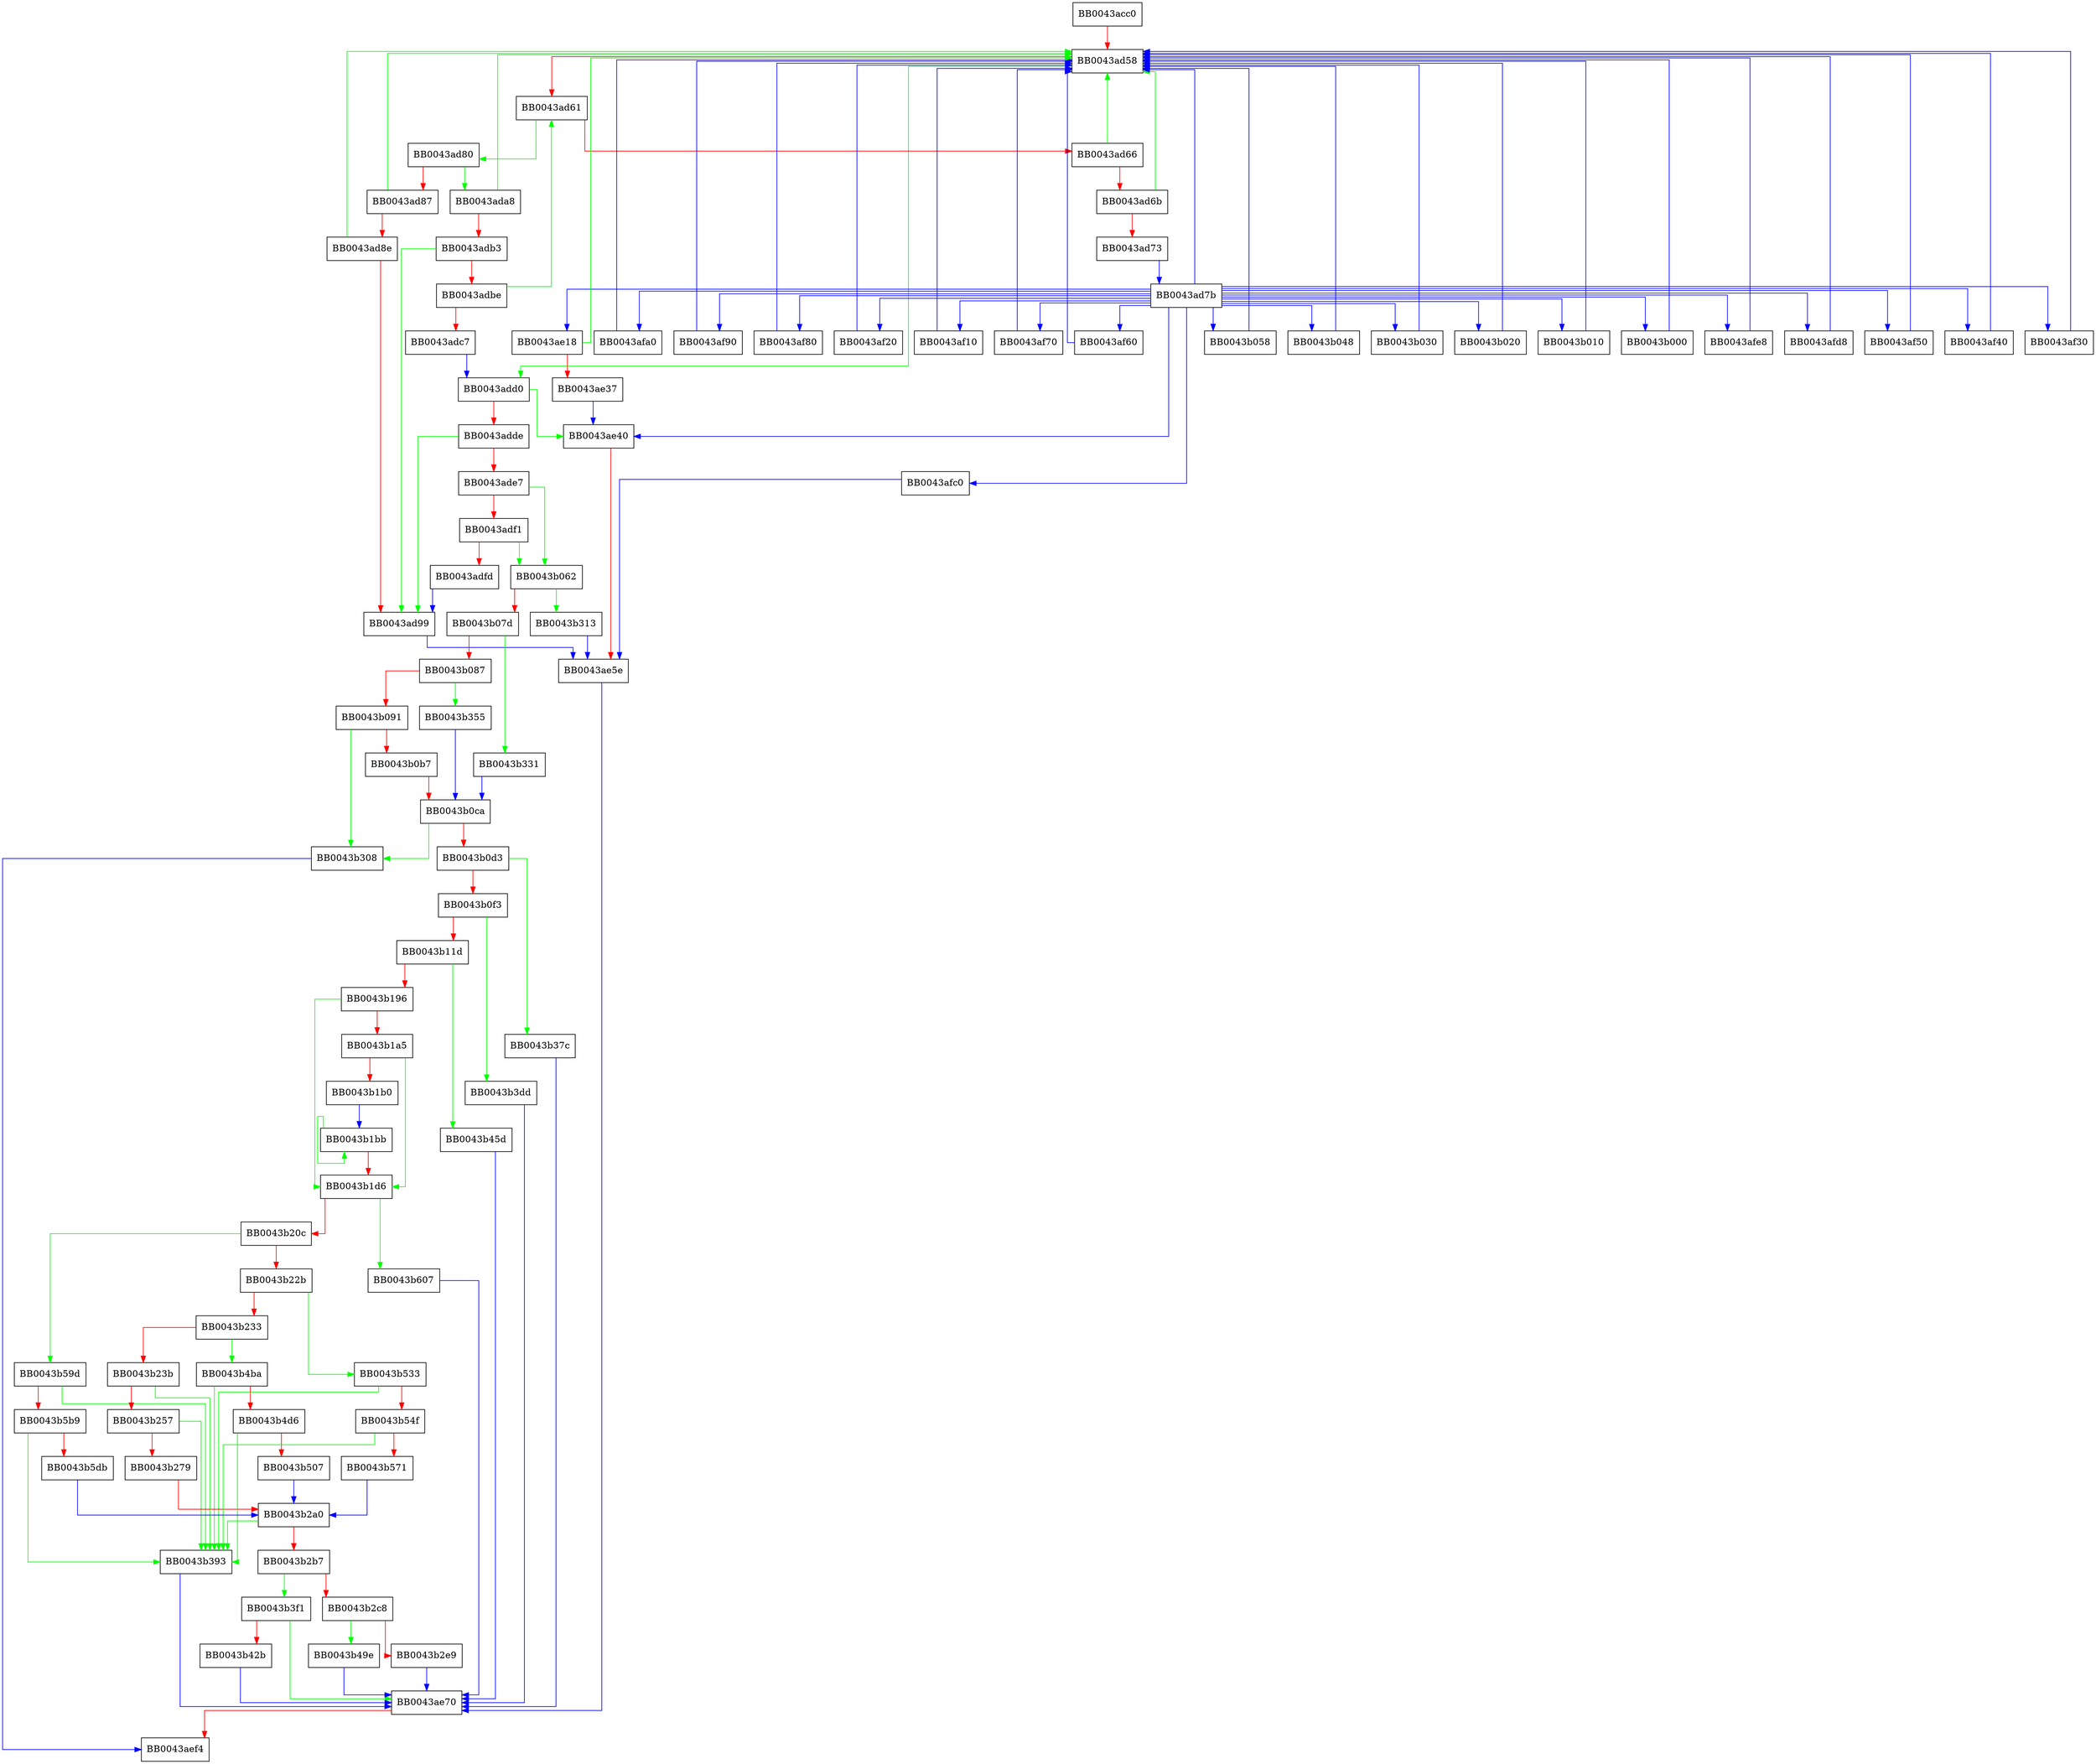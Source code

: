 digraph rsautl_main {
  node [shape="box"];
  graph [splines=ortho];
  BB0043acc0 -> BB0043ad58 [color="red"];
  BB0043ad58 -> BB0043add0 [color="green"];
  BB0043ad58 -> BB0043ad61 [color="red"];
  BB0043ad61 -> BB0043ad80 [color="green"];
  BB0043ad61 -> BB0043ad66 [color="red"];
  BB0043ad66 -> BB0043ad58 [color="green"];
  BB0043ad66 -> BB0043ad6b [color="red"];
  BB0043ad6b -> BB0043ad58 [color="green"];
  BB0043ad6b -> BB0043ad73 [color="red"];
  BB0043ad73 -> BB0043ad7b [color="blue"];
  BB0043ad7b -> BB0043ae40 [color="blue"];
  BB0043ad7b -> BB0043ad58 [color="blue"];
  BB0043ad7b -> BB0043afc0 [color="blue"];
  BB0043ad7b -> BB0043afa0 [color="blue"];
  BB0043ad7b -> BB0043af90 [color="blue"];
  BB0043ad7b -> BB0043af80 [color="blue"];
  BB0043ad7b -> BB0043af20 [color="blue"];
  BB0043ad7b -> BB0043af10 [color="blue"];
  BB0043ad7b -> BB0043af70 [color="blue"];
  BB0043ad7b -> BB0043af60 [color="blue"];
  BB0043ad7b -> BB0043b058 [color="blue"];
  BB0043ad7b -> BB0043b048 [color="blue"];
  BB0043ad7b -> BB0043b030 [color="blue"];
  BB0043ad7b -> BB0043b020 [color="blue"];
  BB0043ad7b -> BB0043b010 [color="blue"];
  BB0043ad7b -> BB0043b000 [color="blue"];
  BB0043ad7b -> BB0043afe8 [color="blue"];
  BB0043ad7b -> BB0043afd8 [color="blue"];
  BB0043ad7b -> BB0043af50 [color="blue"];
  BB0043ad7b -> BB0043af40 [color="blue"];
  BB0043ad7b -> BB0043af30 [color="blue"];
  BB0043ad7b -> BB0043ae18 [color="blue"];
  BB0043ad80 -> BB0043ada8 [color="green"];
  BB0043ad80 -> BB0043ad87 [color="red"];
  BB0043ad87 -> BB0043ad58 [color="green"];
  BB0043ad87 -> BB0043ad8e [color="red"];
  BB0043ad8e -> BB0043ad58 [color="green"];
  BB0043ad8e -> BB0043ad99 [color="red"];
  BB0043ad99 -> BB0043ae5e [color="blue"];
  BB0043ada8 -> BB0043ad58 [color="green"];
  BB0043ada8 -> BB0043adb3 [color="red"];
  BB0043adb3 -> BB0043ad99 [color="green"];
  BB0043adb3 -> BB0043adbe [color="red"];
  BB0043adbe -> BB0043ad61 [color="green"];
  BB0043adbe -> BB0043adc7 [color="red"];
  BB0043adc7 -> BB0043add0 [color="blue"];
  BB0043add0 -> BB0043ae40 [color="green"];
  BB0043add0 -> BB0043adde [color="red"];
  BB0043adde -> BB0043ad99 [color="green"];
  BB0043adde -> BB0043ade7 [color="red"];
  BB0043ade7 -> BB0043b062 [color="green"];
  BB0043ade7 -> BB0043adf1 [color="red"];
  BB0043adf1 -> BB0043b062 [color="green"];
  BB0043adf1 -> BB0043adfd [color="red"];
  BB0043adfd -> BB0043ad99 [color="blue"];
  BB0043ae18 -> BB0043ad58 [color="green"];
  BB0043ae18 -> BB0043ae37 [color="red"];
  BB0043ae37 -> BB0043ae40 [color="blue"];
  BB0043ae40 -> BB0043ae5e [color="red"];
  BB0043ae5e -> BB0043ae70 [color="blue"];
  BB0043ae70 -> BB0043aef4 [color="red"];
  BB0043af10 -> BB0043ad58 [color="blue"];
  BB0043af20 -> BB0043ad58 [color="blue"];
  BB0043af30 -> BB0043ad58 [color="blue"];
  BB0043af40 -> BB0043ad58 [color="blue"];
  BB0043af50 -> BB0043ad58 [color="blue"];
  BB0043af60 -> BB0043ad58 [color="blue"];
  BB0043af70 -> BB0043ad58 [color="blue"];
  BB0043af80 -> BB0043ad58 [color="blue"];
  BB0043af90 -> BB0043ad58 [color="blue"];
  BB0043afa0 -> BB0043ad58 [color="blue"];
  BB0043afc0 -> BB0043ae5e [color="blue"];
  BB0043afd8 -> BB0043ad58 [color="blue"];
  BB0043afe8 -> BB0043ad58 [color="blue"];
  BB0043b000 -> BB0043ad58 [color="blue"];
  BB0043b010 -> BB0043ad58 [color="blue"];
  BB0043b020 -> BB0043ad58 [color="blue"];
  BB0043b030 -> BB0043ad58 [color="blue"];
  BB0043b048 -> BB0043ad58 [color="blue"];
  BB0043b058 -> BB0043ad58 [color="blue"];
  BB0043b062 -> BB0043b313 [color="green"];
  BB0043b062 -> BB0043b07d [color="red"];
  BB0043b07d -> BB0043b331 [color="green"];
  BB0043b07d -> BB0043b087 [color="red"];
  BB0043b087 -> BB0043b355 [color="green"];
  BB0043b087 -> BB0043b091 [color="red"];
  BB0043b091 -> BB0043b308 [color="green"];
  BB0043b091 -> BB0043b0b7 [color="red"];
  BB0043b0b7 -> BB0043b0ca [color="red"];
  BB0043b0ca -> BB0043b308 [color="green"];
  BB0043b0ca -> BB0043b0d3 [color="red"];
  BB0043b0d3 -> BB0043b37c [color="green"];
  BB0043b0d3 -> BB0043b0f3 [color="red"];
  BB0043b0f3 -> BB0043b3dd [color="green"];
  BB0043b0f3 -> BB0043b11d [color="red"];
  BB0043b11d -> BB0043b45d [color="green"];
  BB0043b11d -> BB0043b196 [color="red"];
  BB0043b196 -> BB0043b1d6 [color="green"];
  BB0043b196 -> BB0043b1a5 [color="red"];
  BB0043b1a5 -> BB0043b1d6 [color="green"];
  BB0043b1a5 -> BB0043b1b0 [color="red"];
  BB0043b1b0 -> BB0043b1bb [color="blue"];
  BB0043b1bb -> BB0043b1bb [color="green"];
  BB0043b1bb -> BB0043b1d6 [color="red"];
  BB0043b1d6 -> BB0043b607 [color="green"];
  BB0043b1d6 -> BB0043b20c [color="red"];
  BB0043b20c -> BB0043b59d [color="green"];
  BB0043b20c -> BB0043b22b [color="red"];
  BB0043b22b -> BB0043b533 [color="green"];
  BB0043b22b -> BB0043b233 [color="red"];
  BB0043b233 -> BB0043b4ba [color="green"];
  BB0043b233 -> BB0043b23b [color="red"];
  BB0043b23b -> BB0043b393 [color="green"];
  BB0043b23b -> BB0043b257 [color="red"];
  BB0043b257 -> BB0043b393 [color="green"];
  BB0043b257 -> BB0043b279 [color="red"];
  BB0043b279 -> BB0043b2a0 [color="red"];
  BB0043b2a0 -> BB0043b393 [color="green"];
  BB0043b2a0 -> BB0043b2b7 [color="red"];
  BB0043b2b7 -> BB0043b3f1 [color="green"];
  BB0043b2b7 -> BB0043b2c8 [color="red"];
  BB0043b2c8 -> BB0043b49e [color="green"];
  BB0043b2c8 -> BB0043b2e9 [color="red"];
  BB0043b2e9 -> BB0043ae70 [color="blue"];
  BB0043b308 -> BB0043aef4 [color="blue"];
  BB0043b313 -> BB0043ae5e [color="blue"];
  BB0043b331 -> BB0043b0ca [color="blue"];
  BB0043b355 -> BB0043b0ca [color="blue"];
  BB0043b37c -> BB0043ae70 [color="blue"];
  BB0043b393 -> BB0043ae70 [color="blue"];
  BB0043b3dd -> BB0043ae70 [color="blue"];
  BB0043b3f1 -> BB0043ae70 [color="green"];
  BB0043b3f1 -> BB0043b42b [color="red"];
  BB0043b42b -> BB0043ae70 [color="blue"];
  BB0043b45d -> BB0043ae70 [color="blue"];
  BB0043b49e -> BB0043ae70 [color="blue"];
  BB0043b4ba -> BB0043b393 [color="green"];
  BB0043b4ba -> BB0043b4d6 [color="red"];
  BB0043b4d6 -> BB0043b393 [color="green"];
  BB0043b4d6 -> BB0043b507 [color="red"];
  BB0043b507 -> BB0043b2a0 [color="blue"];
  BB0043b533 -> BB0043b393 [color="green"];
  BB0043b533 -> BB0043b54f [color="red"];
  BB0043b54f -> BB0043b393 [color="green"];
  BB0043b54f -> BB0043b571 [color="red"];
  BB0043b571 -> BB0043b2a0 [color="blue"];
  BB0043b59d -> BB0043b393 [color="green"];
  BB0043b59d -> BB0043b5b9 [color="red"];
  BB0043b5b9 -> BB0043b393 [color="green"];
  BB0043b5b9 -> BB0043b5db [color="red"];
  BB0043b5db -> BB0043b2a0 [color="blue"];
  BB0043b607 -> BB0043ae70 [color="blue"];
}